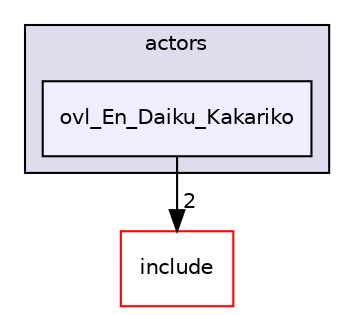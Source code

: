 digraph "src/overlays/actors/ovl_En_Daiku_Kakariko" {
  compound=true
  node [ fontsize="10", fontname="Helvetica"];
  edge [ labelfontsize="10", labelfontname="Helvetica"];
  subgraph clusterdir_e93473484be31ce7bcb356bd643a22f8 {
    graph [ bgcolor="#ddddee", pencolor="black", label="actors" fontname="Helvetica", fontsize="10", URL="dir_e93473484be31ce7bcb356bd643a22f8.html"]
  dir_b21a0896283ad3cf8935d945b37bd77d [shape=box, label="ovl_En_Daiku_Kakariko", style="filled", fillcolor="#eeeeff", pencolor="black", URL="dir_b21a0896283ad3cf8935d945b37bd77d.html"];
  }
  dir_d44c64559bbebec7f509842c48db8b23 [shape=box label="include" fillcolor="white" style="filled" color="red" URL="dir_d44c64559bbebec7f509842c48db8b23.html"];
  dir_b21a0896283ad3cf8935d945b37bd77d->dir_d44c64559bbebec7f509842c48db8b23 [headlabel="2", labeldistance=1.5 headhref="dir_000209_000000.html"];
}
